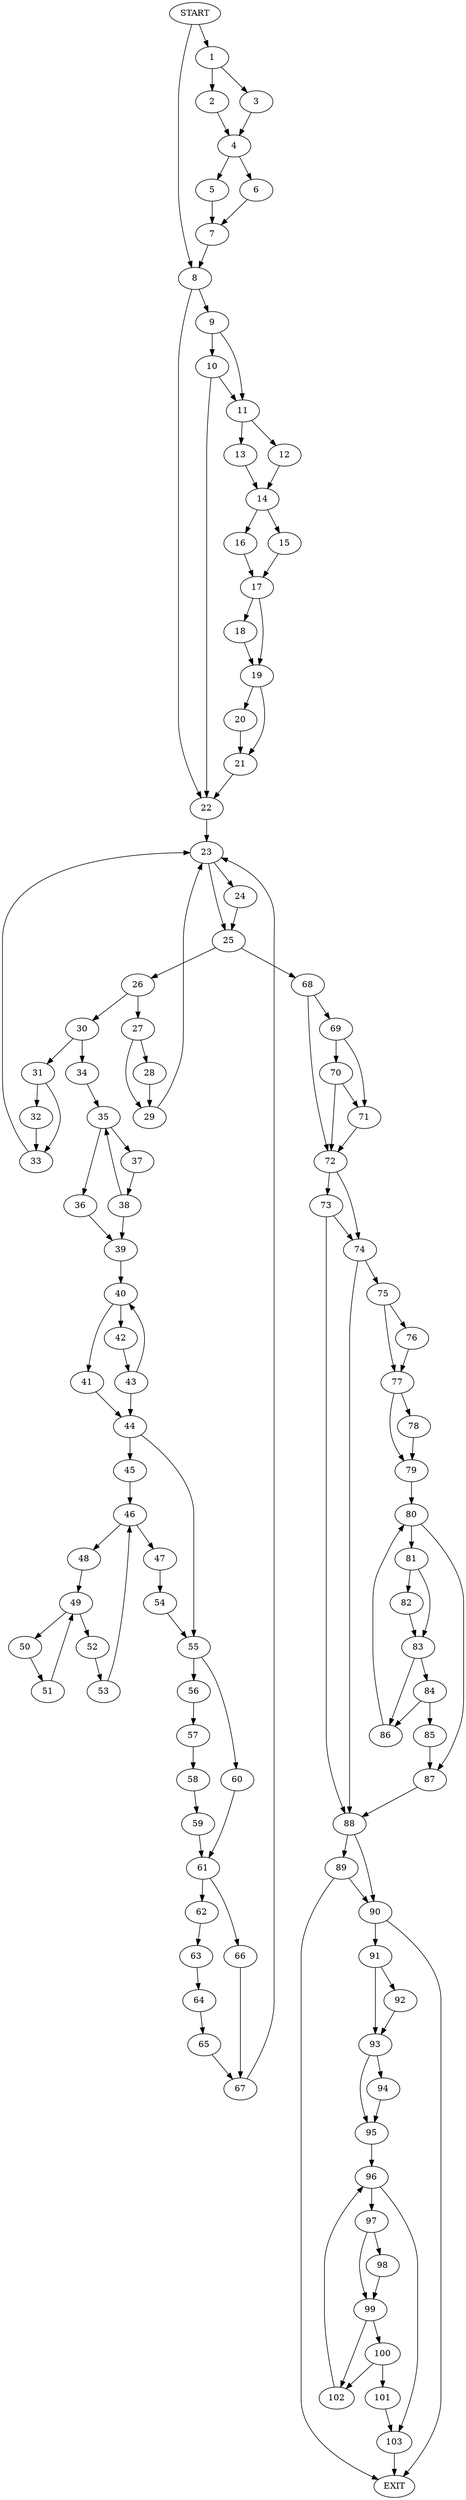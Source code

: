 digraph { 
0 [label="START"];
1;
2;
3;
4;
5;
6;
7;
8;
9;
10;
11;
12;
13;
14;
15;
16;
17;
18;
19;
20;
21;
22;
23;
24;
25;
26;
27;
28;
29;
30;
31;
32;
33;
34;
35;
36;
37;
38;
39;
40;
41;
42;
43;
44;
45;
46;
47;
48;
49;
50;
51;
52;
53;
54;
55;
56;
57;
58;
59;
60;
61;
62;
63;
64;
65;
66;
67;
68;
69;
70;
71;
72;
73;
74;
75;
76;
77;
78;
79;
80;
81;
82;
83;
84;
85;
86;
87;
88;
89;
90;
91;
92;
93;
94;
95;
96;
97;
98;
99;
100;
101;
102;
103;
104[label="EXIT"];
0 -> 1;
0 -> 8;
1 -> 2;
1 -> 3;
2 -> 4;
3 -> 4;
4 -> 5;
4 -> 6;
5 -> 7;
6 -> 7;
7 -> 8;
8 -> 9;
8 -> 22;
9 -> 11;
9 -> 10;
10 -> 11;
10 -> 22;
11 -> 12;
11 -> 13;
12 -> 14;
13 -> 14;
14 -> 15;
14 -> 16;
15 -> 17;
16 -> 17;
17 -> 18;
17 -> 19;
18 -> 19;
19 -> 20;
19 -> 21;
20 -> 21;
21 -> 22;
22 -> 23;
23 -> 24;
23 -> 25;
24 -> 25;
25 -> 26;
25 -> 68;
26 -> 27;
26 -> 30;
27 -> 28;
27 -> 29;
28 -> 29;
29 -> 23;
30 -> 31;
30 -> 34;
31 -> 32;
31 -> 33;
32 -> 33;
33 -> 23;
34 -> 35;
35 -> 37;
35 -> 36;
36 -> 39;
37 -> 38;
38 -> 35;
38 -> 39;
39 -> 40;
40 -> 42;
40 -> 41;
41 -> 44;
42 -> 43;
43 -> 40;
43 -> 44;
44 -> 45;
44 -> 55;
45 -> 46;
46 -> 48;
46 -> 47;
47 -> 54;
48 -> 49;
49 -> 50;
49 -> 52;
50 -> 51;
51 -> 49;
52 -> 53;
53 -> 46;
54 -> 55;
55 -> 60;
55 -> 56;
56 -> 57;
57 -> 58;
58 -> 59;
59 -> 61;
60 -> 61;
61 -> 66;
61 -> 62;
62 -> 63;
63 -> 64;
64 -> 65;
65 -> 67;
66 -> 67;
67 -> 23;
68 -> 69;
68 -> 72;
69 -> 70;
69 -> 71;
70 -> 72;
70 -> 71;
71 -> 72;
72 -> 74;
72 -> 73;
73 -> 74;
73 -> 88;
74 -> 75;
74 -> 88;
75 -> 76;
75 -> 77;
76 -> 77;
77 -> 78;
77 -> 79;
78 -> 79;
79 -> 80;
80 -> 81;
80 -> 87;
81 -> 82;
81 -> 83;
82 -> 83;
83 -> 84;
83 -> 86;
84 -> 86;
84 -> 85;
85 -> 87;
86 -> 80;
87 -> 88;
88 -> 90;
88 -> 89;
89 -> 90;
89 -> 104;
90 -> 91;
90 -> 104;
91 -> 92;
91 -> 93;
92 -> 93;
93 -> 94;
93 -> 95;
94 -> 95;
95 -> 96;
96 -> 97;
96 -> 103;
97 -> 98;
97 -> 99;
98 -> 99;
99 -> 100;
99 -> 102;
100 -> 102;
100 -> 101;
101 -> 103;
102 -> 96;
103 -> 104;
}